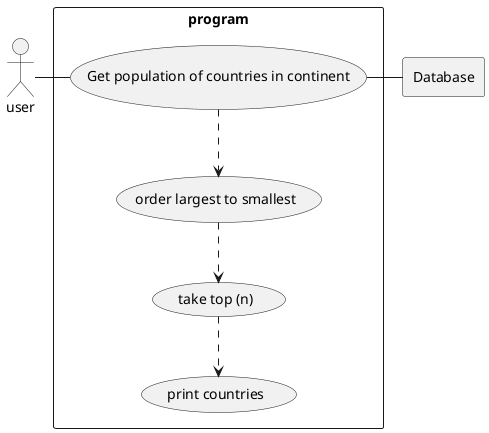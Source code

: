 @startuml

actor user as "user"

rectangle Database

rectangle "program" {
    usecase UC4 as "Get population of countries in continent"
    usecase UCa as "order largest to smallest"
    usecase UCb as "take top (n)"
    usecase UCc as "print countries"

    user - UC4
    UC4 ..> UCa
    UCa ..> UCb
    UCb ..> UCc
    UC4 - Database
}

@enduml